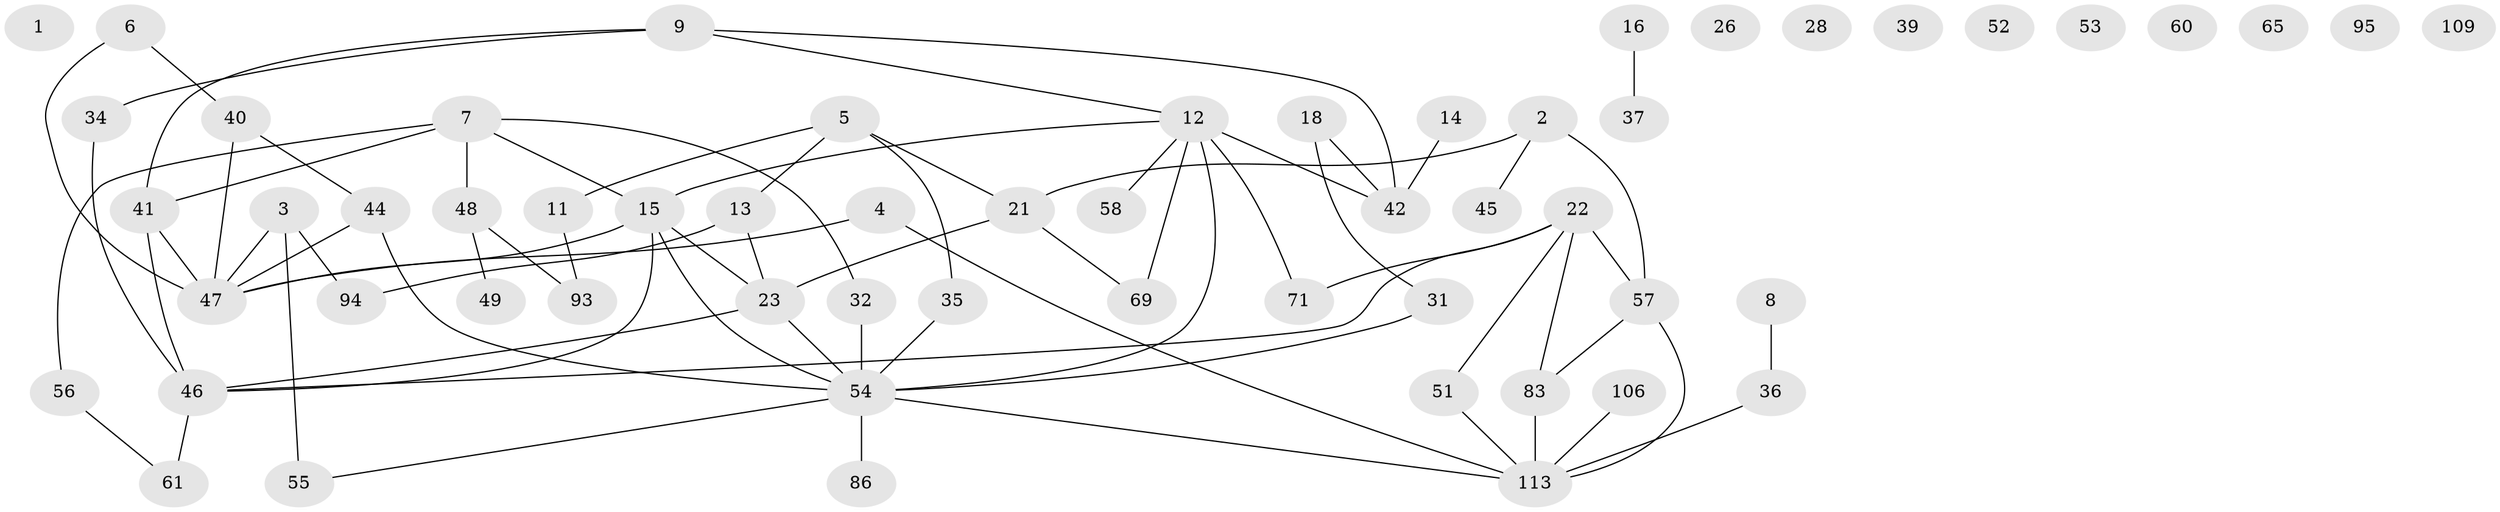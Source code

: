 // original degree distribution, {1: 0.23076923076923078, 2: 0.3162393162393162, 3: 0.2222222222222222, 4: 0.1111111111111111, 7: 0.017094017094017096, 0: 0.06837606837606838, 5: 0.02564102564102564, 6: 0.008547008547008548}
// Generated by graph-tools (version 1.1) at 2025/13/03/09/25 04:13:01]
// undirected, 58 vertices, 73 edges
graph export_dot {
graph [start="1"]
  node [color=gray90,style=filled];
  1 [super="+33"];
  2 [super="+89+20"];
  3 [super="+24+10+50"];
  4 [super="+101+110"];
  5 [super="+96"];
  6 [super="+103"];
  7 [super="+25"];
  8;
  9 [super="+43"];
  11 [super="+19+30"];
  12 [super="+17+107"];
  13;
  14;
  15 [super="+70"];
  16;
  18 [super="+84"];
  21 [super="+59+76"];
  22 [super="+38"];
  23 [super="+111+29"];
  26 [super="+90"];
  28;
  31 [super="+64"];
  32;
  34 [super="+85"];
  35;
  36 [super="+114"];
  37 [super="+73"];
  39;
  40 [super="+67"];
  41 [super="+68"];
  42 [super="+112+63"];
  44;
  45;
  46 [super="+104+81"];
  47 [super="+87"];
  48 [super="+66"];
  49;
  51 [super="+62"];
  52;
  53;
  54 [super="+105+82+72"];
  55 [super="+98"];
  56;
  57 [super="+80"];
  58;
  60;
  61;
  65;
  69;
  71;
  83 [super="+91"];
  86;
  93;
  94;
  95;
  106;
  109;
  113 [super="+117"];
  2 -- 45;
  2 -- 21;
  2 -- 57;
  3 -- 94;
  3 -- 55;
  3 -- 47;
  4 -- 113;
  4 -- 47;
  5 -- 35;
  5 -- 21;
  5 -- 13;
  5 -- 11;
  6 -- 40;
  6 -- 47;
  7 -- 32;
  7 -- 56;
  7 -- 41;
  7 -- 15;
  7 -- 48;
  8 -- 36;
  9 -- 34;
  9 -- 42;
  9 -- 12;
  9 -- 41;
  11 -- 93;
  12 -- 69;
  12 -- 71;
  12 -- 58;
  12 -- 15;
  12 -- 54;
  12 -- 42 [weight=2];
  13 -- 94;
  13 -- 23;
  14 -- 42;
  15 -- 46;
  15 -- 54;
  15 -- 47;
  15 -- 23;
  16 -- 37;
  18 -- 42;
  18 -- 31;
  21 -- 23;
  21 -- 69;
  22 -- 46;
  22 -- 51;
  22 -- 57;
  22 -- 83;
  22 -- 71;
  23 -- 54;
  23 -- 46;
  31 -- 54;
  32 -- 54;
  34 -- 46;
  35 -- 54;
  36 -- 113;
  40 -- 44;
  40 -- 47;
  41 -- 47;
  41 -- 46;
  44 -- 54;
  44 -- 47;
  46 -- 61;
  48 -- 93;
  48 -- 49;
  51 -- 113;
  54 -- 86;
  54 -- 55;
  54 -- 113;
  56 -- 61;
  57 -- 83;
  57 -- 113;
  83 -- 113;
  106 -- 113;
}
